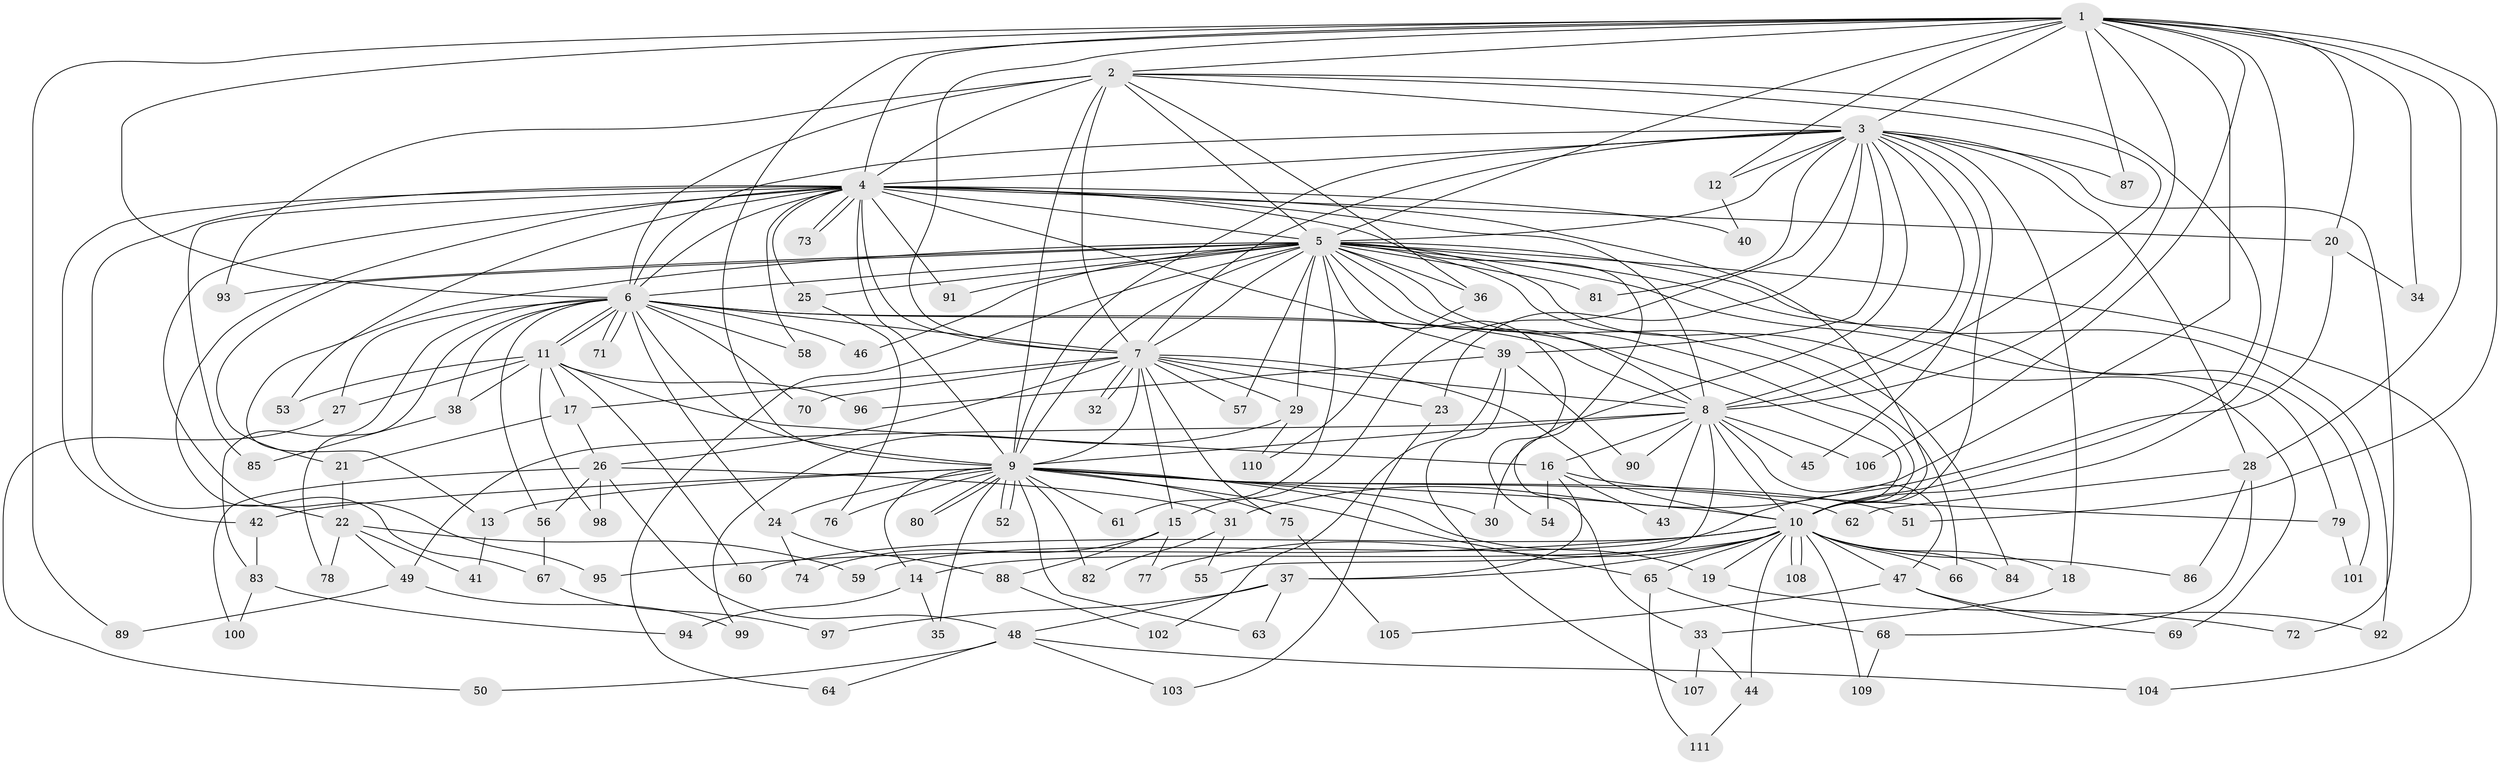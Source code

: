 // coarse degree distribution, {28: 0.012048192771084338, 10: 0.012048192771084338, 18: 0.024096385542168676, 26: 0.012048192771084338, 21: 0.012048192771084338, 16: 0.012048192771084338, 25: 0.024096385542168676, 14: 0.012048192771084338, 3: 0.1566265060240964, 4: 0.08433734939759036, 5: 0.060240963855421686, 2: 0.5180722891566265, 7: 0.024096385542168676, 6: 0.024096385542168676, 1: 0.012048192771084338}
// Generated by graph-tools (version 1.1) at 2025/41/03/06/25 10:41:31]
// undirected, 111 vertices, 247 edges
graph export_dot {
graph [start="1"]
  node [color=gray90,style=filled];
  1;
  2;
  3;
  4;
  5;
  6;
  7;
  8;
  9;
  10;
  11;
  12;
  13;
  14;
  15;
  16;
  17;
  18;
  19;
  20;
  21;
  22;
  23;
  24;
  25;
  26;
  27;
  28;
  29;
  30;
  31;
  32;
  33;
  34;
  35;
  36;
  37;
  38;
  39;
  40;
  41;
  42;
  43;
  44;
  45;
  46;
  47;
  48;
  49;
  50;
  51;
  52;
  53;
  54;
  55;
  56;
  57;
  58;
  59;
  60;
  61;
  62;
  63;
  64;
  65;
  66;
  67;
  68;
  69;
  70;
  71;
  72;
  73;
  74;
  75;
  76;
  77;
  78;
  79;
  80;
  81;
  82;
  83;
  84;
  85;
  86;
  87;
  88;
  89;
  90;
  91;
  92;
  93;
  94;
  95;
  96;
  97;
  98;
  99;
  100;
  101;
  102;
  103;
  104;
  105;
  106;
  107;
  108;
  109;
  110;
  111;
  1 -- 2;
  1 -- 3;
  1 -- 4;
  1 -- 5;
  1 -- 6;
  1 -- 7;
  1 -- 8;
  1 -- 9;
  1 -- 10;
  1 -- 12;
  1 -- 20;
  1 -- 28;
  1 -- 31;
  1 -- 34;
  1 -- 51;
  1 -- 87;
  1 -- 89;
  1 -- 106;
  2 -- 3;
  2 -- 4;
  2 -- 5;
  2 -- 6;
  2 -- 7;
  2 -- 8;
  2 -- 9;
  2 -- 10;
  2 -- 36;
  2 -- 93;
  3 -- 4;
  3 -- 5;
  3 -- 6;
  3 -- 7;
  3 -- 8;
  3 -- 9;
  3 -- 10;
  3 -- 12;
  3 -- 15;
  3 -- 18;
  3 -- 23;
  3 -- 28;
  3 -- 30;
  3 -- 39;
  3 -- 45;
  3 -- 72;
  3 -- 81;
  3 -- 87;
  4 -- 5;
  4 -- 6;
  4 -- 7;
  4 -- 8;
  4 -- 9;
  4 -- 10;
  4 -- 20;
  4 -- 22;
  4 -- 25;
  4 -- 33;
  4 -- 39;
  4 -- 40;
  4 -- 42;
  4 -- 53;
  4 -- 58;
  4 -- 67;
  4 -- 73;
  4 -- 73;
  4 -- 85;
  4 -- 91;
  4 -- 95;
  5 -- 6;
  5 -- 7;
  5 -- 8;
  5 -- 9;
  5 -- 10;
  5 -- 13;
  5 -- 21;
  5 -- 25;
  5 -- 29;
  5 -- 36;
  5 -- 46;
  5 -- 54;
  5 -- 57;
  5 -- 61;
  5 -- 64;
  5 -- 66;
  5 -- 69;
  5 -- 79;
  5 -- 81;
  5 -- 84;
  5 -- 91;
  5 -- 92;
  5 -- 93;
  5 -- 101;
  5 -- 104;
  6 -- 7;
  6 -- 8;
  6 -- 9;
  6 -- 10;
  6 -- 11;
  6 -- 11;
  6 -- 24;
  6 -- 27;
  6 -- 38;
  6 -- 46;
  6 -- 56;
  6 -- 58;
  6 -- 70;
  6 -- 71;
  6 -- 71;
  6 -- 78;
  6 -- 83;
  7 -- 8;
  7 -- 9;
  7 -- 10;
  7 -- 15;
  7 -- 17;
  7 -- 23;
  7 -- 26;
  7 -- 29;
  7 -- 32;
  7 -- 32;
  7 -- 57;
  7 -- 70;
  7 -- 75;
  8 -- 9;
  8 -- 10;
  8 -- 16;
  8 -- 43;
  8 -- 45;
  8 -- 47;
  8 -- 49;
  8 -- 55;
  8 -- 90;
  8 -- 106;
  9 -- 10;
  9 -- 13;
  9 -- 14;
  9 -- 19;
  9 -- 24;
  9 -- 30;
  9 -- 35;
  9 -- 42;
  9 -- 51;
  9 -- 52;
  9 -- 52;
  9 -- 61;
  9 -- 62;
  9 -- 63;
  9 -- 65;
  9 -- 75;
  9 -- 76;
  9 -- 80;
  9 -- 80;
  9 -- 82;
  10 -- 14;
  10 -- 18;
  10 -- 19;
  10 -- 37;
  10 -- 44;
  10 -- 47;
  10 -- 60;
  10 -- 65;
  10 -- 66;
  10 -- 77;
  10 -- 84;
  10 -- 86;
  10 -- 95;
  10 -- 108;
  10 -- 108;
  10 -- 109;
  11 -- 16;
  11 -- 17;
  11 -- 27;
  11 -- 38;
  11 -- 53;
  11 -- 60;
  11 -- 96;
  11 -- 98;
  12 -- 40;
  13 -- 41;
  14 -- 35;
  14 -- 94;
  15 -- 74;
  15 -- 77;
  15 -- 88;
  16 -- 37;
  16 -- 43;
  16 -- 54;
  16 -- 79;
  17 -- 21;
  17 -- 26;
  18 -- 33;
  19 -- 72;
  20 -- 34;
  20 -- 59;
  21 -- 22;
  22 -- 41;
  22 -- 49;
  22 -- 59;
  22 -- 78;
  23 -- 103;
  24 -- 74;
  24 -- 88;
  25 -- 76;
  26 -- 31;
  26 -- 48;
  26 -- 56;
  26 -- 98;
  26 -- 100;
  27 -- 50;
  28 -- 62;
  28 -- 68;
  28 -- 86;
  29 -- 99;
  29 -- 110;
  31 -- 55;
  31 -- 82;
  33 -- 44;
  33 -- 107;
  36 -- 110;
  37 -- 48;
  37 -- 63;
  37 -- 97;
  38 -- 85;
  39 -- 90;
  39 -- 96;
  39 -- 102;
  39 -- 107;
  42 -- 83;
  44 -- 111;
  47 -- 69;
  47 -- 92;
  47 -- 105;
  48 -- 50;
  48 -- 64;
  48 -- 103;
  48 -- 104;
  49 -- 89;
  49 -- 99;
  56 -- 67;
  65 -- 68;
  65 -- 111;
  67 -- 97;
  68 -- 109;
  75 -- 105;
  79 -- 101;
  83 -- 94;
  83 -- 100;
  88 -- 102;
}
